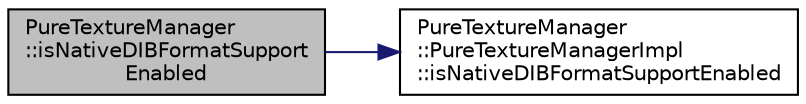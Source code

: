digraph "PureTextureManager::isNativeDIBFormatSupportEnabled"
{
 // LATEX_PDF_SIZE
  edge [fontname="Helvetica",fontsize="10",labelfontname="Helvetica",labelfontsize="10"];
  node [fontname="Helvetica",fontsize="10",shape=record];
  rankdir="LR";
  Node1 [label="PureTextureManager\l::isNativeDIBFormatSupport\lEnabled",height=0.2,width=0.4,color="black", fillcolor="grey75", style="filled", fontcolor="black",tooltip="Gets whether direct upload of BGRA-format images is enabled or not."];
  Node1 -> Node2 [color="midnightblue",fontsize="10",style="solid",fontname="Helvetica"];
  Node2 [label="PureTextureManager\l::PureTextureManagerImpl\l::isNativeDIBFormatSupportEnabled",height=0.2,width=0.4,color="black", fillcolor="white", style="filled",URL="$class_pure_texture_manager_1_1_pure_texture_manager_impl.html#a08132fd9ede0dbc3f3065354e712b0ab",tooltip=" "];
}
